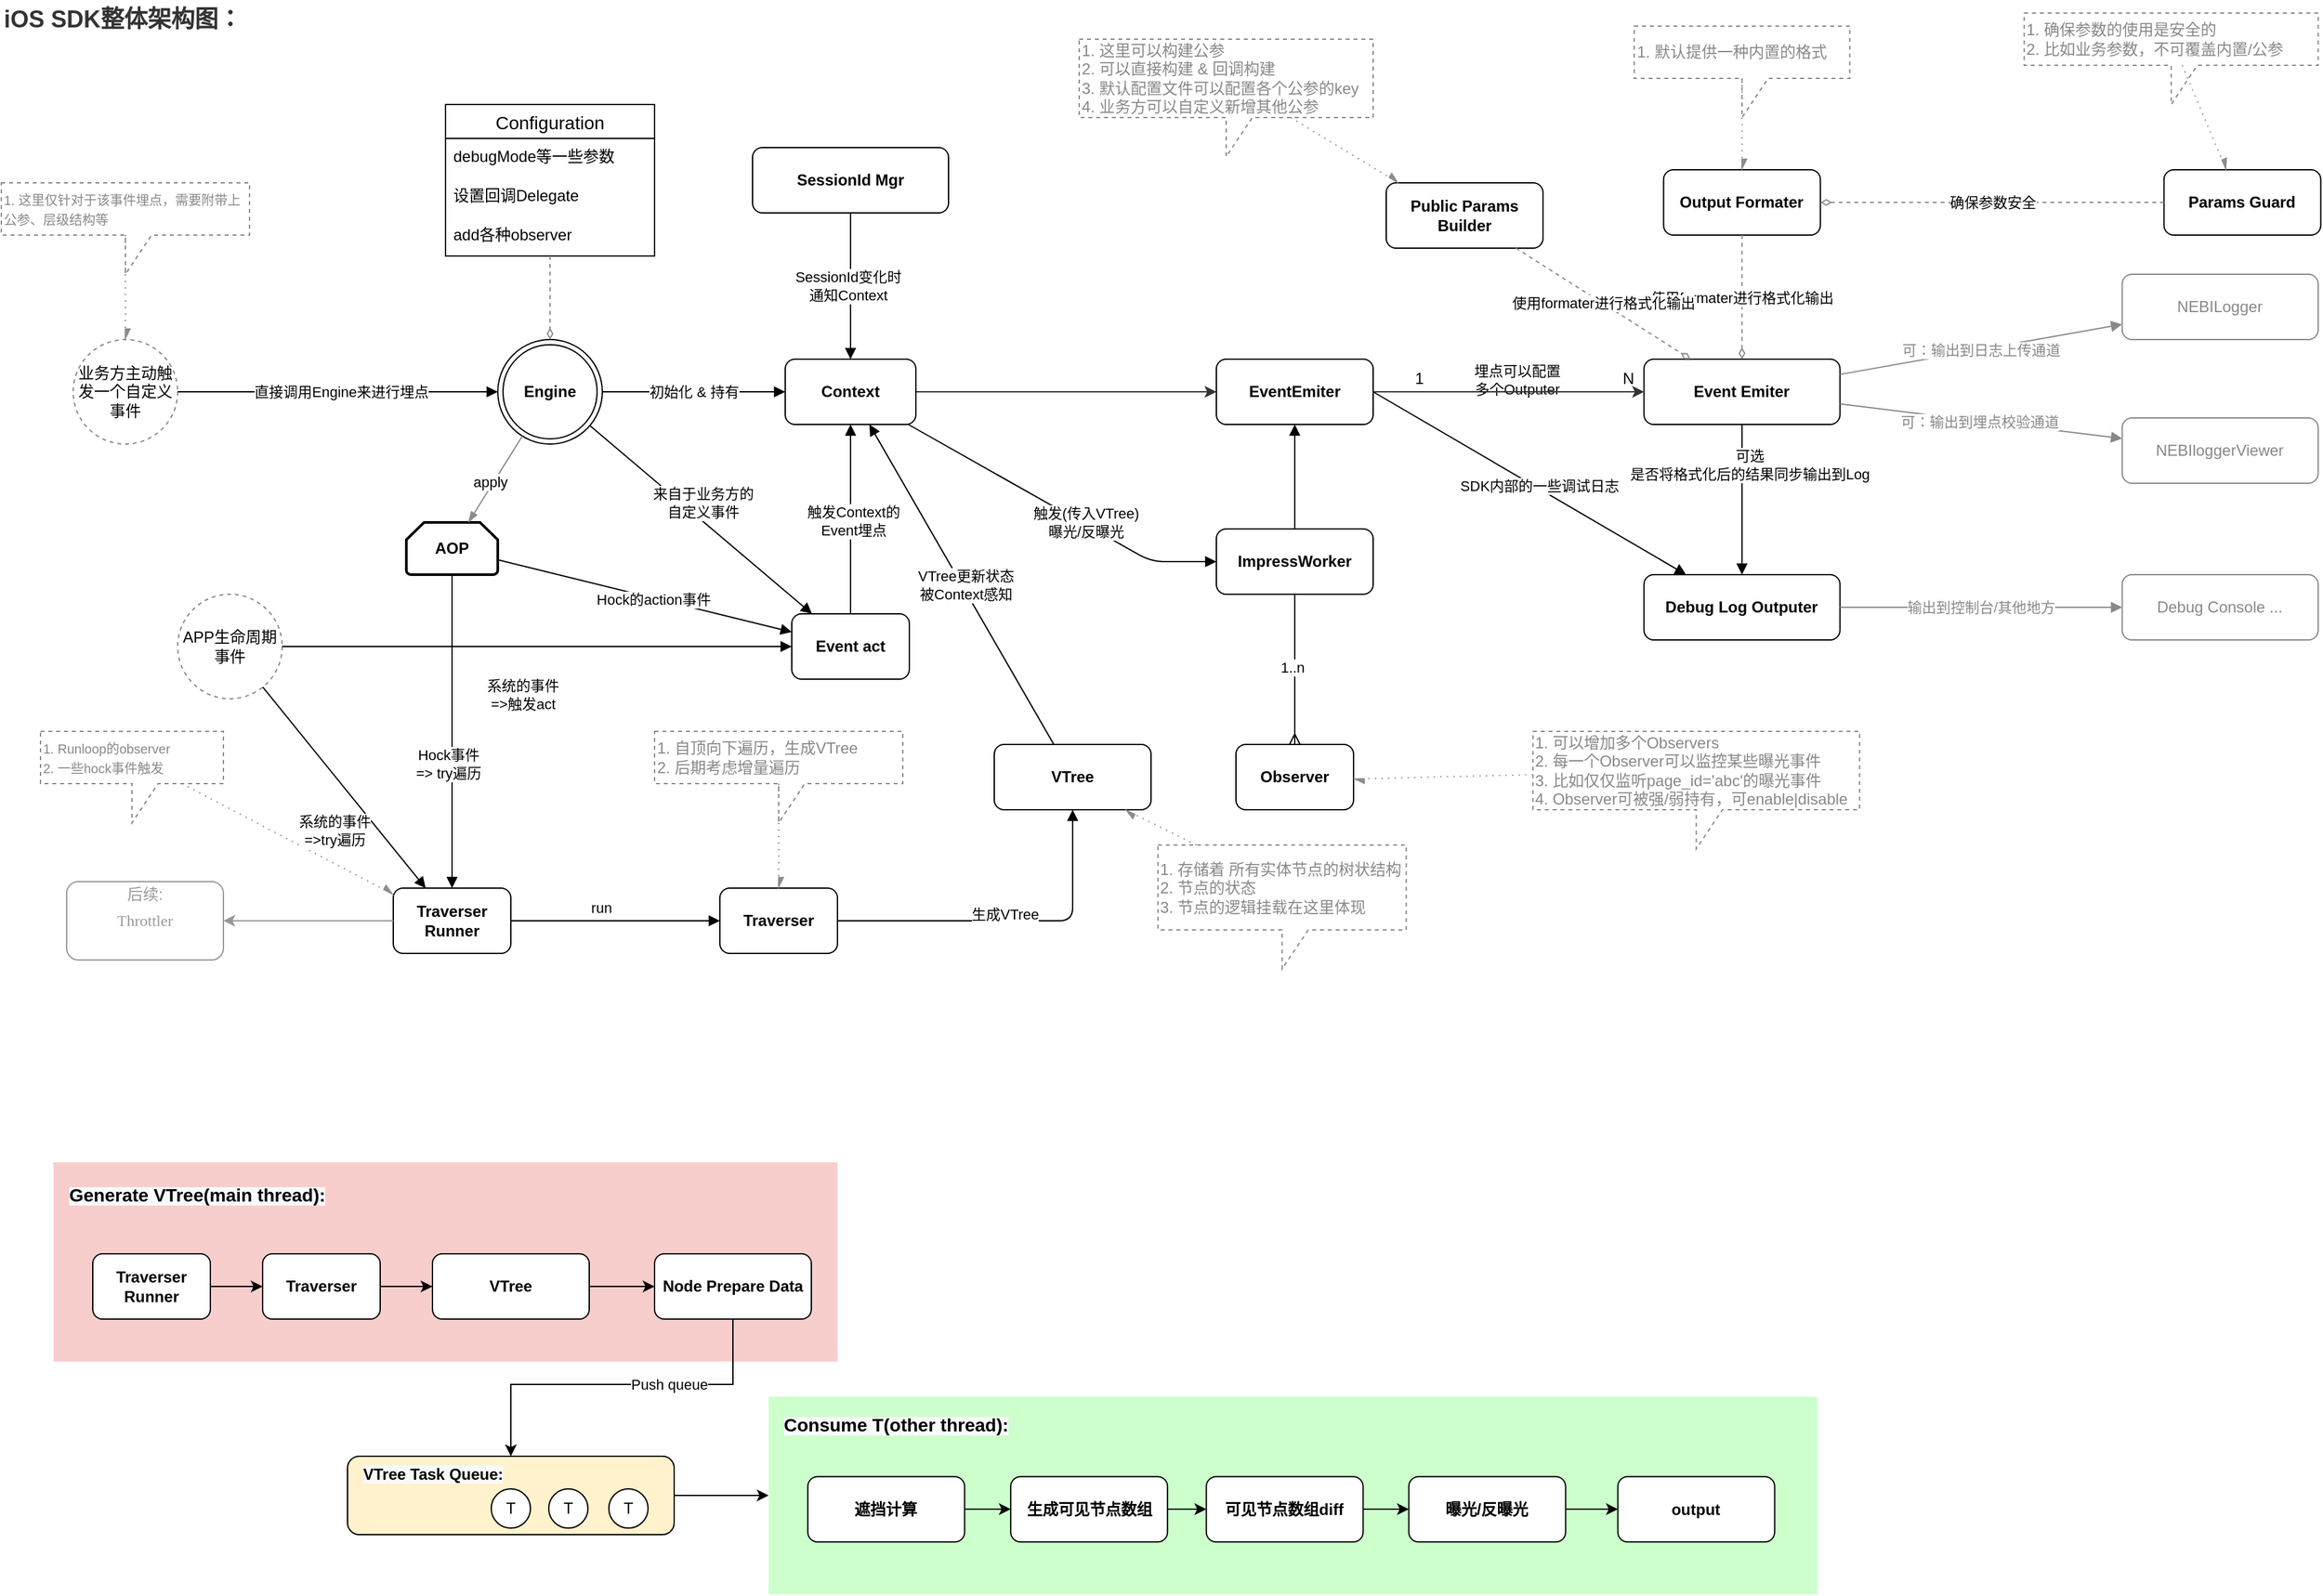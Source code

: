 <mxfile version="14.4.6" type="github">
  <diagram id="Fw7ZkmO-Fz_IXCNn4WgB" name="Page-1">
    <mxGraphModel dx="2858" dy="2300" grid="1" gridSize="10" guides="1" tooltips="1" connect="1" arrows="1" fold="1" page="1" pageScale="1" pageWidth="827" pageHeight="1169" math="0" shadow="0">
      <root>
        <mxCell id="0" />
        <mxCell id="1" parent="0" />
        <mxCell id="tUdVWyh1depMTYAJVUoq-23" value="" style="rounded=0;whiteSpace=wrap;html=1;dashed=1;fillColor=#F8CECC;strokeColor=none;" vertex="1" parent="1">
          <mxGeometry x="-160" y="780" width="600" height="152.5" as="geometry" />
        </mxCell>
        <mxCell id="-9IPMKyI9ktzAvCkotJi-9" value="&lt;b&gt;Engine&lt;/b&gt;" style="ellipse;shape=doubleEllipse;whiteSpace=wrap;html=1;aspect=fixed;" parent="1" vertex="1">
          <mxGeometry x="180" y="150" width="80" height="80" as="geometry" />
        </mxCell>
        <mxCell id="-9IPMKyI9ktzAvCkotJi-31" value="Configuration" style="swimlane;fontStyle=0;childLayout=stackLayout;horizontal=1;startSize=26;horizontalStack=0;resizeParent=1;resizeParentMax=0;resizeLast=0;collapsible=1;marginBottom=0;align=center;fontSize=14;" parent="1" vertex="1">
          <mxGeometry x="140" y="-30" width="160" height="116" as="geometry">
            <mxRectangle x="130" y="-30" width="120" height="26" as="alternateBounds" />
          </mxGeometry>
        </mxCell>
        <mxCell id="-9IPMKyI9ktzAvCkotJi-32" value="debugMode等一些参数" style="text;strokeColor=none;fillColor=none;spacingLeft=4;spacingRight=4;overflow=hidden;rotatable=0;points=[[0,0.5],[1,0.5]];portConstraint=eastwest;fontSize=12;" parent="-9IPMKyI9ktzAvCkotJi-31" vertex="1">
          <mxGeometry y="26" width="160" height="30" as="geometry" />
        </mxCell>
        <mxCell id="-9IPMKyI9ktzAvCkotJi-33" value="设置回调Delegate" style="text;strokeColor=none;fillColor=none;spacingLeft=4;spacingRight=4;overflow=hidden;rotatable=0;points=[[0,0.5],[1,0.5]];portConstraint=eastwest;fontSize=12;" parent="-9IPMKyI9ktzAvCkotJi-31" vertex="1">
          <mxGeometry y="56" width="160" height="30" as="geometry" />
        </mxCell>
        <mxCell id="-9IPMKyI9ktzAvCkotJi-34" value="add各种observer" style="text;strokeColor=none;fillColor=none;spacingLeft=4;spacingRight=4;overflow=hidden;rotatable=0;points=[[0,0.5],[1,0.5]];portConstraint=eastwest;fontSize=12;" parent="-9IPMKyI9ktzAvCkotJi-31" vertex="1">
          <mxGeometry y="86" width="160" height="30" as="geometry" />
        </mxCell>
        <mxCell id="-9IPMKyI9ktzAvCkotJi-35" value="" style="endArrow=diamondThin;html=1;dashed=1;endFill=0;strokeColor=#8C8C8C;" parent="1" source="-9IPMKyI9ktzAvCkotJi-31" target="-9IPMKyI9ktzAvCkotJi-9" edge="1">
          <mxGeometry width="50" height="50" relative="1" as="geometry">
            <mxPoint x="300" y="320" as="sourcePoint" />
            <mxPoint x="350" y="270" as="targetPoint" />
          </mxGeometry>
        </mxCell>
        <mxCell id="-9IPMKyI9ktzAvCkotJi-37" value="&lt;b&gt;Observer&lt;/b&gt;" style="rounded=1;whiteSpace=wrap;html=1;" parent="1" vertex="1">
          <mxGeometry x="745" y="460" width="90" height="50" as="geometry" />
        </mxCell>
        <mxCell id="-9IPMKyI9ktzAvCkotJi-39" value="&lt;b&gt;AOP&lt;/b&gt;" style="strokeWidth=2;html=1;shape=mxgraph.flowchart.loop_limit;whiteSpace=wrap;" parent="1" vertex="1">
          <mxGeometry x="110" y="290" width="70" height="40" as="geometry" />
        </mxCell>
        <mxCell id="-9IPMKyI9ktzAvCkotJi-40" value="" style="endArrow=blockThin;html=1;endFill=1;strokeColor=#8C8C8C;" parent="1" source="-9IPMKyI9ktzAvCkotJi-9" target="-9IPMKyI9ktzAvCkotJi-39" edge="1">
          <mxGeometry width="50" height="50" relative="1" as="geometry">
            <mxPoint x="310" y="276" as="sourcePoint" />
            <mxPoint x="310" y="380" as="targetPoint" />
          </mxGeometry>
        </mxCell>
        <mxCell id="-9IPMKyI9ktzAvCkotJi-41" value="apply" style="edgeLabel;html=1;align=center;verticalAlign=middle;resizable=0;points=[];" parent="-9IPMKyI9ktzAvCkotJi-40" vertex="1" connectable="0">
          <mxGeometry x="0.199" y="2" relative="1" as="geometry">
            <mxPoint x="-2" y="-5.83" as="offset" />
          </mxGeometry>
        </mxCell>
        <mxCell id="-9IPMKyI9ktzAvCkotJi-42" value="&lt;b&gt;Traverser&lt;/b&gt;" style="rounded=1;whiteSpace=wrap;html=1;" parent="1" vertex="1">
          <mxGeometry x="350" y="570" width="90" height="50" as="geometry" />
        </mxCell>
        <mxCell id="-9IPMKyI9ktzAvCkotJi-45" value="&lt;b&gt;Traverser&lt;br&gt;Runner&lt;/b&gt;" style="rounded=1;whiteSpace=wrap;html=1;" parent="1" vertex="1">
          <mxGeometry x="100" y="570" width="90" height="50" as="geometry" />
        </mxCell>
        <mxCell id="-9IPMKyI9ktzAvCkotJi-46" value="&lt;font color=&quot;#888888&quot; style=&quot;font-size: 10px&quot;&gt;1. Runloop的observer&lt;br style=&quot;font-size: 10px&quot;&gt;2. 一些hock事件触发&lt;/font&gt;" style="shape=callout;whiteSpace=wrap;html=1;perimeter=calloutPerimeter;align=left;dashed=1;strokeColor=#888888;" parent="1" vertex="1">
          <mxGeometry x="-170" y="450" width="140" height="70" as="geometry" />
        </mxCell>
        <mxCell id="-9IPMKyI9ktzAvCkotJi-47" value="" style="endArrow=async;html=1;dashed=1;endFill=1;strokeColor=#8C8C8C;dashPattern=1 4;" parent="1" source="-9IPMKyI9ktzAvCkotJi-46" target="-9IPMKyI9ktzAvCkotJi-45" edge="1">
          <mxGeometry width="50" height="50" relative="1" as="geometry">
            <mxPoint x="-200" y="450" as="sourcePoint" />
            <mxPoint x="-200" y="544" as="targetPoint" />
          </mxGeometry>
        </mxCell>
        <mxCell id="-9IPMKyI9ktzAvCkotJi-48" value="" style="endArrow=block;html=1;endFill=1;" parent="1" source="-9IPMKyI9ktzAvCkotJi-39" target="-9IPMKyI9ktzAvCkotJi-45" edge="1">
          <mxGeometry width="50" height="50" relative="1" as="geometry">
            <mxPoint x="430" y="390" as="sourcePoint" />
            <mxPoint x="480" y="340" as="targetPoint" />
          </mxGeometry>
        </mxCell>
        <mxCell id="-9IPMKyI9ktzAvCkotJi-62" value="Hock事件&lt;br&gt;=&amp;gt; try遍历" style="edgeLabel;html=1;align=center;verticalAlign=middle;resizable=0;points=[];" parent="-9IPMKyI9ktzAvCkotJi-48" vertex="1" connectable="0">
          <mxGeometry x="0.059" y="-1" relative="1" as="geometry">
            <mxPoint x="-2.31" y="17.33" as="offset" />
          </mxGeometry>
        </mxCell>
        <mxCell id="-9IPMKyI9ktzAvCkotJi-50" value="APP生命周期事件" style="ellipse;whiteSpace=wrap;html=1;aspect=fixed;dashed=1;strokeColor=#888888;" parent="1" vertex="1">
          <mxGeometry x="-65" y="345" width="80" height="80" as="geometry" />
        </mxCell>
        <mxCell id="-9IPMKyI9ktzAvCkotJi-51" value="" style="endArrow=block;html=1;endFill=1;" parent="1" source="-9IPMKyI9ktzAvCkotJi-50" target="-9IPMKyI9ktzAvCkotJi-45" edge="1">
          <mxGeometry width="50" height="50" relative="1" as="geometry">
            <mxPoint x="365" y="260" as="sourcePoint" />
            <mxPoint x="365" y="430" as="targetPoint" />
          </mxGeometry>
        </mxCell>
        <mxCell id="-9IPMKyI9ktzAvCkotJi-63" value="系统的事件&lt;br&gt;=&amp;gt;try遍历" style="edgeLabel;html=1;align=center;verticalAlign=middle;resizable=0;points=[];" parent="-9IPMKyI9ktzAvCkotJi-51" vertex="1" connectable="0">
          <mxGeometry x="-0.457" y="2" relative="1" as="geometry">
            <mxPoint x="19.08" y="69" as="offset" />
          </mxGeometry>
        </mxCell>
        <mxCell id="-9IPMKyI9ktzAvCkotJi-52" value="" style="endArrow=block;html=1;endFill=1;" parent="1" source="-9IPMKyI9ktzAvCkotJi-45" target="-9IPMKyI9ktzAvCkotJi-42" edge="1">
          <mxGeometry width="50" height="50" relative="1" as="geometry">
            <mxPoint x="540" y="490" as="sourcePoint" />
            <mxPoint x="540" y="660" as="targetPoint" />
          </mxGeometry>
        </mxCell>
        <mxCell id="-9IPMKyI9ktzAvCkotJi-61" value="run" style="edgeLabel;html=1;align=center;verticalAlign=middle;resizable=0;points=[];" parent="-9IPMKyI9ktzAvCkotJi-52" vertex="1" connectable="0">
          <mxGeometry x="-0.139" y="-1" relative="1" as="geometry">
            <mxPoint y="-11" as="offset" />
          </mxGeometry>
        </mxCell>
        <mxCell id="-9IPMKyI9ktzAvCkotJi-53" value="&lt;font color=&quot;#888888&quot;&gt;1. 自顶向下遍历，生成VTree&lt;br&gt;2. 后期考虑增量遍历&lt;br&gt;&lt;/font&gt;" style="shape=callout;whiteSpace=wrap;html=1;perimeter=calloutPerimeter;align=left;dashed=1;strokeColor=#888888;" parent="1" vertex="1">
          <mxGeometry x="300" y="450" width="190" height="70" as="geometry" />
        </mxCell>
        <mxCell id="-9IPMKyI9ktzAvCkotJi-54" value="" style="endArrow=async;html=1;dashed=1;endFill=1;strokeColor=#8C8C8C;dashPattern=1 4;" parent="1" source="-9IPMKyI9ktzAvCkotJi-53" target="-9IPMKyI9ktzAvCkotJi-42" edge="1">
          <mxGeometry width="50" height="50" relative="1" as="geometry">
            <mxPoint x="69.998" y="530" as="sourcePoint" />
            <mxPoint x="303.18" y="620" as="targetPoint" />
          </mxGeometry>
        </mxCell>
        <mxCell id="-9IPMKyI9ktzAvCkotJi-91" value="" style="rounded=0;orthogonalLoop=1;jettySize=auto;html=1;endArrow=ERmany;endFill=0;strokeColor=#000000;" parent="1" source="ZJUZ4eZtSbDHKU7JVQRD-1" target="-9IPMKyI9ktzAvCkotJi-37" edge="1">
          <mxGeometry relative="1" as="geometry" />
        </mxCell>
        <mxCell id="-9IPMKyI9ktzAvCkotJi-95" value="1..n" style="edgeLabel;html=1;align=center;verticalAlign=middle;resizable=0;points=[];" parent="-9IPMKyI9ktzAvCkotJi-91" vertex="1" connectable="0">
          <mxGeometry x="-0.027" y="-2" relative="1" as="geometry">
            <mxPoint as="offset" />
          </mxGeometry>
        </mxCell>
        <mxCell id="-9IPMKyI9ktzAvCkotJi-55" value="&lt;b&gt;VTree&lt;/b&gt;" style="rounded=1;whiteSpace=wrap;html=1;" parent="1" vertex="1">
          <mxGeometry x="560" y="460" width="120" height="50" as="geometry" />
        </mxCell>
        <mxCell id="-9IPMKyI9ktzAvCkotJi-56" value="" style="endArrow=block;html=1;endFill=1;" parent="1" source="-9IPMKyI9ktzAvCkotJi-42" target="-9IPMKyI9ktzAvCkotJi-55" edge="1">
          <mxGeometry width="50" height="50" relative="1" as="geometry">
            <mxPoint x="530" y="510" as="sourcePoint" />
            <mxPoint x="530" y="640" as="targetPoint" />
            <Array as="points">
              <mxPoint x="620" y="595" />
            </Array>
          </mxGeometry>
        </mxCell>
        <mxCell id="-9IPMKyI9ktzAvCkotJi-60" value="生成VTree" style="edgeLabel;html=1;align=center;verticalAlign=middle;resizable=0;points=[];" parent="-9IPMKyI9ktzAvCkotJi-56" vertex="1" connectable="0">
          <mxGeometry x="-0.011" y="-2" relative="1" as="geometry">
            <mxPoint x="-3" y="-7" as="offset" />
          </mxGeometry>
        </mxCell>
        <mxCell id="ZJUZ4eZtSbDHKU7JVQRD-18" style="edgeStyle=none;rounded=0;orthogonalLoop=1;jettySize=auto;html=1;fontSize=18;fontColor=#999999;strokeColor=#333333;" parent="1" source="-9IPMKyI9ktzAvCkotJi-57" target="ZJUZ4eZtSbDHKU7JVQRD-17" edge="1">
          <mxGeometry relative="1" as="geometry">
            <Array as="points" />
          </mxGeometry>
        </mxCell>
        <mxCell id="-9IPMKyI9ktzAvCkotJi-57" value="&lt;b&gt;Context&lt;/b&gt;" style="rounded=1;whiteSpace=wrap;html=1;" parent="1" vertex="1">
          <mxGeometry x="400" y="165" width="100" height="50" as="geometry" />
        </mxCell>
        <mxCell id="-9IPMKyI9ktzAvCkotJi-58" value="" style="endArrow=block;html=1;endFill=1;entryX=0;entryY=0.5;entryDx=0;entryDy=0;" parent="1" source="-9IPMKyI9ktzAvCkotJi-9" target="-9IPMKyI9ktzAvCkotJi-57" edge="1">
          <mxGeometry width="50" height="50" relative="1" as="geometry">
            <mxPoint x="290" y="300" as="sourcePoint" />
            <mxPoint x="290" y="430" as="targetPoint" />
          </mxGeometry>
        </mxCell>
        <mxCell id="-9IPMKyI9ktzAvCkotJi-59" value="初始化 &amp;amp; 持有" style="edgeLabel;html=1;align=center;verticalAlign=middle;resizable=0;points=[];" parent="-9IPMKyI9ktzAvCkotJi-58" vertex="1" connectable="0">
          <mxGeometry x="0.1" y="1" relative="1" as="geometry">
            <mxPoint x="-7" y="1" as="offset" />
          </mxGeometry>
        </mxCell>
        <mxCell id="-9IPMKyI9ktzAvCkotJi-67" value="" style="endArrow=block;html=1;endFill=1;" parent="1" source="-9IPMKyI9ktzAvCkotJi-55" target="-9IPMKyI9ktzAvCkotJi-57" edge="1">
          <mxGeometry width="50" height="50" relative="1" as="geometry">
            <mxPoint x="600.003" y="620" as="sourcePoint" />
            <mxPoint x="510" y="480" as="targetPoint" />
            <Array as="points" />
          </mxGeometry>
        </mxCell>
        <mxCell id="-9IPMKyI9ktzAvCkotJi-68" value="VTree更新状态&lt;br&gt;被Context感知" style="edgeLabel;html=1;align=center;verticalAlign=middle;resizable=0;points=[];" parent="-9IPMKyI9ktzAvCkotJi-67" vertex="1" connectable="0">
          <mxGeometry x="-0.011" y="-2" relative="1" as="geometry">
            <mxPoint as="offset" />
          </mxGeometry>
        </mxCell>
        <mxCell id="-9IPMKyI9ktzAvCkotJi-69" value="&lt;font color=&quot;#888888&quot;&gt;1. 存储着 所有实体节点的树状结构2. 节点的状态&lt;br&gt;3. 节点的逻辑挂载在这里体现&lt;br&gt;&lt;/font&gt;" style="shape=callout;whiteSpace=wrap;html=1;perimeter=calloutPerimeter;align=left;dashed=1;strokeColor=#888888;" parent="1" vertex="1">
          <mxGeometry x="685.3" y="537" width="190" height="95" as="geometry" />
        </mxCell>
        <mxCell id="-9IPMKyI9ktzAvCkotJi-70" value="" style="endArrow=async;html=1;dashed=1;endFill=1;strokeColor=#8C8C8C;dashPattern=1 4;" parent="1" source="-9IPMKyI9ktzAvCkotJi-69" target="-9IPMKyI9ktzAvCkotJi-55" edge="1">
          <mxGeometry width="50" height="50" relative="1" as="geometry">
            <mxPoint x="689" y="440" as="sourcePoint" />
            <mxPoint x="785" y="600" as="targetPoint" />
          </mxGeometry>
        </mxCell>
        <mxCell id="-9IPMKyI9ktzAvCkotJi-72" value="&lt;b&gt;Event Emiter&lt;/b&gt;" style="rounded=1;whiteSpace=wrap;html=1;" parent="1" vertex="1">
          <mxGeometry x="1057.3" y="165" width="150" height="50" as="geometry" />
        </mxCell>
        <mxCell id="-9IPMKyI9ktzAvCkotJi-73" value="" style="endArrow=block;html=1;endFill=1;" parent="1" source="ZJUZ4eZtSbDHKU7JVQRD-1" target="ZJUZ4eZtSbDHKU7JVQRD-17" edge="1">
          <mxGeometry width="50" height="50" relative="1" as="geometry">
            <mxPoint x="715.3" y="230" as="sourcePoint" />
            <mxPoint x="715.3" y="435" as="targetPoint" />
          </mxGeometry>
        </mxCell>
        <mxCell id="-9IPMKyI9ktzAvCkotJi-74" value="埋点可以配置&lt;br&gt;多个Outputer" style="edgeLabel;html=1;align=center;verticalAlign=middle;resizable=0;points=[];" parent="-9IPMKyI9ktzAvCkotJi-73" vertex="1" connectable="0">
          <mxGeometry x="-0.011" y="-2" relative="1" as="geometry">
            <mxPoint x="168" y="-75" as="offset" />
          </mxGeometry>
        </mxCell>
        <mxCell id="-9IPMKyI9ktzAvCkotJi-76" value="&lt;b&gt;Output Formater&lt;/b&gt;" style="rounded=1;whiteSpace=wrap;html=1;" parent="1" vertex="1">
          <mxGeometry x="1072.3" y="20" width="120" height="50" as="geometry" />
        </mxCell>
        <mxCell id="-9IPMKyI9ktzAvCkotJi-79" value="使用formater进行格式化输出" style="endArrow=diamondThin;html=1;dashed=1;endFill=0;strokeColor=#8C8C8C;" parent="1" source="-9IPMKyI9ktzAvCkotJi-76" target="-9IPMKyI9ktzAvCkotJi-72" edge="1">
          <mxGeometry width="50" height="50" relative="1" as="geometry">
            <mxPoint x="987.3" y="50" as="sourcePoint" />
            <mxPoint x="987.3" y="114" as="targetPoint" />
          </mxGeometry>
        </mxCell>
        <mxCell id="-9IPMKyI9ktzAvCkotJi-82" value="&lt;b&gt;Event act&lt;/b&gt;" style="rounded=1;whiteSpace=wrap;html=1;" parent="1" vertex="1">
          <mxGeometry x="405" y="360" width="90" height="50" as="geometry" />
        </mxCell>
        <mxCell id="-9IPMKyI9ktzAvCkotJi-83" value="" style="endArrow=block;html=1;endFill=1;" parent="1" source="-9IPMKyI9ktzAvCkotJi-39" target="-9IPMKyI9ktzAvCkotJi-82" edge="1">
          <mxGeometry width="50" height="50" relative="1" as="geometry">
            <mxPoint x="215" y="340" as="sourcePoint" />
            <mxPoint x="215" y="430" as="targetPoint" />
          </mxGeometry>
        </mxCell>
        <mxCell id="-9IPMKyI9ktzAvCkotJi-84" value="Hock的action事件" style="edgeLabel;html=1;align=center;verticalAlign=middle;resizable=0;points=[];" parent="-9IPMKyI9ktzAvCkotJi-83" vertex="1" connectable="0">
          <mxGeometry x="0.059" y="-1" relative="1" as="geometry">
            <mxPoint as="offset" />
          </mxGeometry>
        </mxCell>
        <mxCell id="-9IPMKyI9ktzAvCkotJi-86" value="" style="endArrow=block;html=1;endFill=1;" parent="1" source="-9IPMKyI9ktzAvCkotJi-50" target="-9IPMKyI9ktzAvCkotJi-82" edge="1">
          <mxGeometry width="50" height="50" relative="1" as="geometry">
            <mxPoint x="10.001" y="230.003" as="sourcePoint" />
            <mxPoint x="132.255" y="316.77" as="targetPoint" />
            <Array as="points" />
          </mxGeometry>
        </mxCell>
        <mxCell id="-9IPMKyI9ktzAvCkotJi-87" value="系统的事件&lt;br&gt;=&amp;gt;触发act" style="edgeLabel;html=1;align=center;verticalAlign=middle;resizable=0;points=[];" parent="-9IPMKyI9ktzAvCkotJi-86" vertex="1" connectable="0">
          <mxGeometry x="-0.457" y="2" relative="1" as="geometry">
            <mxPoint x="77.89" y="39.23" as="offset" />
          </mxGeometry>
        </mxCell>
        <mxCell id="-9IPMKyI9ktzAvCkotJi-88" value="" style="endArrow=block;html=1;endFill=1;" parent="1" source="-9IPMKyI9ktzAvCkotJi-82" target="-9IPMKyI9ktzAvCkotJi-57" edge="1">
          <mxGeometry width="50" height="50" relative="1" as="geometry">
            <mxPoint x="460" y="610" as="sourcePoint" />
            <mxPoint x="460" y="225" as="targetPoint" />
          </mxGeometry>
        </mxCell>
        <mxCell id="-9IPMKyI9ktzAvCkotJi-89" value="触发Context的&lt;br&gt;Event埋点" style="edgeLabel;html=1;align=center;verticalAlign=middle;resizable=0;points=[];" parent="-9IPMKyI9ktzAvCkotJi-88" vertex="1" connectable="0">
          <mxGeometry x="-0.011" y="-2" relative="1" as="geometry">
            <mxPoint as="offset" />
          </mxGeometry>
        </mxCell>
        <mxCell id="-9IPMKyI9ktzAvCkotJi-96" value="&lt;font color=&quot;#888888&quot;&gt;1. 可以增加多个Observers&lt;br&gt;2. 每一个Observer可以监控某些曝光事件&lt;br&gt;3. 比如仅仅监听page_id=&#39;abc&#39;的曝光事件&lt;br&gt;4. Observer可被强/弱持有，可enable|disable&lt;br&gt;&lt;/font&gt;" style="shape=callout;whiteSpace=wrap;html=1;perimeter=calloutPerimeter;align=left;dashed=1;strokeColor=#888888;" parent="1" vertex="1">
          <mxGeometry x="972.3" y="450" width="250" height="90" as="geometry" />
        </mxCell>
        <mxCell id="-9IPMKyI9ktzAvCkotJi-97" value="" style="endArrow=async;html=1;dashed=1;endFill=1;strokeColor=#8C8C8C;dashPattern=1 4;" parent="1" source="-9IPMKyI9ktzAvCkotJi-96" target="-9IPMKyI9ktzAvCkotJi-37" edge="1">
          <mxGeometry width="50" height="50" relative="1" as="geometry">
            <mxPoint x="750.005" y="-70" as="sourcePoint" />
            <mxPoint x="250.3" y="639.186" as="targetPoint" />
          </mxGeometry>
        </mxCell>
        <mxCell id="-9IPMKyI9ktzAvCkotJi-98" value="&lt;b&gt;Public Params &lt;br&gt;Builder&lt;/b&gt;" style="rounded=1;whiteSpace=wrap;html=1;" parent="1" vertex="1">
          <mxGeometry x="860" y="30" width="120" height="50" as="geometry" />
        </mxCell>
        <mxCell id="-9IPMKyI9ktzAvCkotJi-99" value="&lt;font color=&quot;#888888&quot;&gt;1. 这里可以构建公参&lt;br&gt;2. 可以直接构建 &amp;amp; 回调构建&lt;br&gt;3. 默认配置文件可以配置各个公参的key&lt;br&gt;4. 业务方可以自定义新增其他公参&lt;br&gt;&lt;/font&gt;" style="shape=callout;whiteSpace=wrap;html=1;perimeter=calloutPerimeter;align=left;dashed=1;strokeColor=#888888;" parent="1" vertex="1">
          <mxGeometry x="625" y="-80" width="225" height="90" as="geometry" />
        </mxCell>
        <mxCell id="-9IPMKyI9ktzAvCkotJi-100" value="" style="endArrow=async;html=1;dashed=1;endFill=1;strokeColor=#8C8C8C;dashPattern=1 4;" parent="1" source="-9IPMKyI9ktzAvCkotJi-99" target="-9IPMKyI9ktzAvCkotJi-98" edge="1">
          <mxGeometry width="50" height="50" relative="1" as="geometry">
            <mxPoint x="1586.963" y="150" as="sourcePoint" />
            <mxPoint x="1527.297" y="195" as="targetPoint" />
          </mxGeometry>
        </mxCell>
        <mxCell id="-9IPMKyI9ktzAvCkotJi-101" value="使用formater进行格式化输出" style="endArrow=diamondThin;html=1;dashed=1;endFill=0;strokeColor=#8C8C8C;" parent="1" source="-9IPMKyI9ktzAvCkotJi-98" target="-9IPMKyI9ktzAvCkotJi-72" edge="1">
          <mxGeometry width="50" height="50" relative="1" as="geometry">
            <mxPoint x="1152.3" y="80" as="sourcePoint" />
            <mxPoint x="1152.3" y="175" as="targetPoint" />
          </mxGeometry>
        </mxCell>
        <mxCell id="-9IPMKyI9ktzAvCkotJi-102" value="&lt;b&gt;Debug Log Outputer&lt;/b&gt;" style="rounded=1;whiteSpace=wrap;html=1;" parent="1" vertex="1">
          <mxGeometry x="1057.3" y="330" width="150" height="50" as="geometry" />
        </mxCell>
        <mxCell id="-9IPMKyI9ktzAvCkotJi-103" value="" style="endArrow=block;html=1;endFill=1;exitX=1;exitY=0.5;exitDx=0;exitDy=0;" parent="1" source="ZJUZ4eZtSbDHKU7JVQRD-17" target="-9IPMKyI9ktzAvCkotJi-102" edge="1">
          <mxGeometry width="50" height="50" relative="1" as="geometry">
            <mxPoint x="605.3" y="269.58" as="sourcePoint" />
            <mxPoint x="765.3" y="269.58" as="targetPoint" />
          </mxGeometry>
        </mxCell>
        <mxCell id="-9IPMKyI9ktzAvCkotJi-104" value="SDK内部的一些调试日志" style="edgeLabel;html=1;align=center;verticalAlign=middle;resizable=0;points=[];" parent="-9IPMKyI9ktzAvCkotJi-103" vertex="1" connectable="0">
          <mxGeometry x="-0.011" y="-2" relative="1" as="geometry">
            <mxPoint x="9.52" y="1.33" as="offset" />
          </mxGeometry>
        </mxCell>
        <mxCell id="-9IPMKyI9ktzAvCkotJi-106" value="&lt;font color=&quot;#888888&quot;&gt;1. 默认提供一种内置的格式&lt;br&gt;&lt;/font&gt;" style="shape=callout;whiteSpace=wrap;html=1;perimeter=calloutPerimeter;align=left;dashed=1;strokeColor=#888888;" parent="1" vertex="1">
          <mxGeometry x="1049.8" y="-90" width="165" height="70" as="geometry" />
        </mxCell>
        <mxCell id="-9IPMKyI9ktzAvCkotJi-107" value="" style="endArrow=async;html=1;dashed=1;endFill=1;strokeColor=#8C8C8C;dashPattern=1 4;" parent="1" source="-9IPMKyI9ktzAvCkotJi-106" target="-9IPMKyI9ktzAvCkotJi-76" edge="1">
          <mxGeometry width="50" height="50" relative="1" as="geometry">
            <mxPoint x="1377.3" y="-40.0" as="sourcePoint" />
            <mxPoint x="1377.3" y="30" as="targetPoint" />
          </mxGeometry>
        </mxCell>
        <mxCell id="-9IPMKyI9ktzAvCkotJi-108" value="N" style="text;html=1;align=center;verticalAlign=middle;resizable=0;points=[];autosize=1;" parent="1" vertex="1">
          <mxGeometry x="1035.3" y="170" width="20" height="20" as="geometry" />
        </mxCell>
        <mxCell id="-9IPMKyI9ktzAvCkotJi-110" value="1" style="text;html=1;align=center;verticalAlign=middle;resizable=0;points=[];autosize=1;" parent="1" vertex="1">
          <mxGeometry x="875.3" y="170" width="20" height="20" as="geometry" />
        </mxCell>
        <mxCell id="-9IPMKyI9ktzAvCkotJi-111" value="&lt;b&gt;SessionId Mgr&lt;/b&gt;" style="rounded=1;whiteSpace=wrap;html=1;" parent="1" vertex="1">
          <mxGeometry x="375" y="3" width="150" height="50" as="geometry" />
        </mxCell>
        <mxCell id="-9IPMKyI9ktzAvCkotJi-112" value="" style="endArrow=block;html=1;endFill=1;" parent="1" source="-9IPMKyI9ktzAvCkotJi-111" target="-9IPMKyI9ktzAvCkotJi-57" edge="1">
          <mxGeometry width="50" height="50" relative="1" as="geometry">
            <mxPoint x="550" y="495" as="sourcePoint" />
            <mxPoint x="550" y="110" as="targetPoint" />
          </mxGeometry>
        </mxCell>
        <mxCell id="-9IPMKyI9ktzAvCkotJi-113" value="SessionId变化时&lt;br&gt;通知Context" style="edgeLabel;html=1;align=center;verticalAlign=middle;resizable=0;points=[];" parent="-9IPMKyI9ktzAvCkotJi-112" vertex="1" connectable="0">
          <mxGeometry x="-0.011" y="-2" relative="1" as="geometry">
            <mxPoint as="offset" />
          </mxGeometry>
        </mxCell>
        <mxCell id="-9IPMKyI9ktzAvCkotJi-114" value="&lt;b&gt;Params Guard&lt;br&gt;&lt;/b&gt;" style="rounded=1;whiteSpace=wrap;html=1;" parent="1" vertex="1">
          <mxGeometry x="1455.3" y="20" width="120" height="50" as="geometry" />
        </mxCell>
        <mxCell id="-9IPMKyI9ktzAvCkotJi-115" value="&lt;font color=&quot;#888888&quot;&gt;1. 确保参数的使用是安全的&lt;br&gt;2. 比如业务参数，不可覆盖内置/公参&lt;br&gt;&lt;/font&gt;" style="shape=callout;whiteSpace=wrap;html=1;perimeter=calloutPerimeter;align=left;dashed=1;strokeColor=#888888;" parent="1" vertex="1">
          <mxGeometry x="1348.3" y="-100" width="225" height="70" as="geometry" />
        </mxCell>
        <mxCell id="-9IPMKyI9ktzAvCkotJi-116" value="确保参数安全" style="endArrow=diamondThin;html=1;dashed=1;endFill=0;strokeColor=#8C8C8C;" parent="1" source="-9IPMKyI9ktzAvCkotJi-114" target="-9IPMKyI9ktzAvCkotJi-76" edge="1">
          <mxGeometry width="50" height="50" relative="1" as="geometry">
            <mxPoint x="1343.679" y="80" as="sourcePoint" />
            <mxPoint x="1215.921" y="175" as="targetPoint" />
          </mxGeometry>
        </mxCell>
        <mxCell id="-9IPMKyI9ktzAvCkotJi-117" value="" style="endArrow=async;html=1;dashed=1;endFill=1;strokeColor=#8C8C8C;dashPattern=1 4;" parent="1" source="-9IPMKyI9ktzAvCkotJi-115" target="-9IPMKyI9ktzAvCkotJi-114" edge="1">
          <mxGeometry width="50" height="50" relative="1" as="geometry">
            <mxPoint x="1515.3" y="-60" as="sourcePoint" />
            <mxPoint x="1367.3" y="20" as="targetPoint" />
          </mxGeometry>
        </mxCell>
        <mxCell id="-9IPMKyI9ktzAvCkotJi-118" value="&lt;font color=&quot;#888888&quot;&gt;NEBILogger&lt;/font&gt;" style="rounded=1;whiteSpace=wrap;html=1;strokeColor=#888888;" parent="1" vertex="1">
          <mxGeometry x="1423.3" y="100" width="150" height="50" as="geometry" />
        </mxCell>
        <mxCell id="-9IPMKyI9ktzAvCkotJi-120" value="" style="endArrow=block;html=1;endFill=1;strokeColor=#888888;" parent="1" source="-9IPMKyI9ktzAvCkotJi-72" target="-9IPMKyI9ktzAvCkotJi-118" edge="1">
          <mxGeometry width="50" height="50" relative="1" as="geometry">
            <mxPoint x="1457.3" y="280.719" as="sourcePoint" />
            <mxPoint x="1663.967" y="369.29" as="targetPoint" />
          </mxGeometry>
        </mxCell>
        <mxCell id="-9IPMKyI9ktzAvCkotJi-121" value="&lt;font color=&quot;#888888&quot;&gt;可：输出到日志上传通道&lt;/font&gt;" style="edgeLabel;html=1;align=center;verticalAlign=middle;resizable=0;points=[];" parent="-9IPMKyI9ktzAvCkotJi-120" vertex="1" connectable="0">
          <mxGeometry x="-0.011" y="-2" relative="1" as="geometry">
            <mxPoint y="-2" as="offset" />
          </mxGeometry>
        </mxCell>
        <mxCell id="-9IPMKyI9ktzAvCkotJi-122" value="&lt;font color=&quot;#888888&quot;&gt;Debug Console ...&lt;/font&gt;" style="rounded=1;whiteSpace=wrap;html=1;strokeColor=#888888;" parent="1" vertex="1">
          <mxGeometry x="1423.3" y="330" width="150" height="50" as="geometry" />
        </mxCell>
        <mxCell id="-9IPMKyI9ktzAvCkotJi-123" value="" style="endArrow=block;html=1;endFill=1;strokeColor=#888888;" parent="1" source="-9IPMKyI9ktzAvCkotJi-102" target="-9IPMKyI9ktzAvCkotJi-122" edge="1">
          <mxGeometry width="50" height="50" relative="1" as="geometry">
            <mxPoint x="1225.3" y="404.58" as="sourcePoint" />
            <mxPoint x="1515.3" y="404.58" as="targetPoint" />
          </mxGeometry>
        </mxCell>
        <mxCell id="-9IPMKyI9ktzAvCkotJi-124" value="&lt;font color=&quot;#888888&quot;&gt;输出到控制台/其他地方&lt;br&gt;&lt;/font&gt;" style="edgeLabel;html=1;align=center;verticalAlign=middle;resizable=0;points=[];" parent="-9IPMKyI9ktzAvCkotJi-123" vertex="1" connectable="0">
          <mxGeometry x="-0.011" y="-2" relative="1" as="geometry">
            <mxPoint y="-2" as="offset" />
          </mxGeometry>
        </mxCell>
        <mxCell id="-9IPMKyI9ktzAvCkotJi-125" value="" style="endArrow=block;html=1;endFill=1;" parent="1" source="-9IPMKyI9ktzAvCkotJi-72" target="-9IPMKyI9ktzAvCkotJi-102" edge="1">
          <mxGeometry width="50" height="50" relative="1" as="geometry">
            <mxPoint x="1157.3" y="550" as="sourcePoint" />
            <mxPoint x="1382.3" y="675" as="targetPoint" />
          </mxGeometry>
        </mxCell>
        <mxCell id="-9IPMKyI9ktzAvCkotJi-126" value="可选&lt;br&gt;是否将格式化后的结果同步输出到Log" style="edgeLabel;html=1;align=center;verticalAlign=middle;resizable=0;points=[];" parent="-9IPMKyI9ktzAvCkotJi-125" vertex="1" connectable="0">
          <mxGeometry x="-0.011" y="-2" relative="1" as="geometry">
            <mxPoint x="7" y="-26.67" as="offset" />
          </mxGeometry>
        </mxCell>
        <mxCell id="-9IPMKyI9ktzAvCkotJi-127" value="业务方主动触发一个自定义事件" style="ellipse;whiteSpace=wrap;html=1;aspect=fixed;dashed=1;strokeColor=#888888;" parent="1" vertex="1">
          <mxGeometry x="-145" y="150" width="80" height="80" as="geometry" />
        </mxCell>
        <mxCell id="-9IPMKyI9ktzAvCkotJi-128" value="" style="endArrow=block;html=1;endFill=1;" parent="1" source="-9IPMKyI9ktzAvCkotJi-127" target="-9IPMKyI9ktzAvCkotJi-9" edge="1">
          <mxGeometry width="50" height="50" relative="1" as="geometry">
            <mxPoint x="-360.005" y="280.001" as="sourcePoint" />
            <mxPoint x="-133.251" y="410.06" as="targetPoint" />
          </mxGeometry>
        </mxCell>
        <mxCell id="-9IPMKyI9ktzAvCkotJi-129" value="直接调用Engine来进行埋点" style="edgeLabel;html=1;align=center;verticalAlign=middle;resizable=0;points=[];" parent="-9IPMKyI9ktzAvCkotJi-128" vertex="1" connectable="0">
          <mxGeometry x="-0.457" y="2" relative="1" as="geometry">
            <mxPoint x="58.33" y="2.0" as="offset" />
          </mxGeometry>
        </mxCell>
        <mxCell id="-9IPMKyI9ktzAvCkotJi-130" value="&lt;font color=&quot;#888888&quot; style=&quot;font-size: 10px&quot;&gt;1. 这里仅针对于该事件埋点，需要附带上公参、层级结构等&lt;br&gt;&lt;/font&gt;" style="shape=callout;whiteSpace=wrap;html=1;perimeter=calloutPerimeter;align=left;dashed=1;strokeColor=#888888;" parent="1" vertex="1">
          <mxGeometry x="-200" y="30" width="190" height="70" as="geometry" />
        </mxCell>
        <mxCell id="-9IPMKyI9ktzAvCkotJi-131" value="" style="endArrow=async;html=1;dashed=1;endFill=1;strokeColor=#8C8C8C;dashPattern=1 4;" parent="1" source="-9IPMKyI9ktzAvCkotJi-130" target="-9IPMKyI9ktzAvCkotJi-127" edge="1">
          <mxGeometry width="50" height="50" relative="1" as="geometry">
            <mxPoint x="-390" y="169.755" as="sourcePoint" />
            <mxPoint x="-295" y="169.17" as="targetPoint" />
          </mxGeometry>
        </mxCell>
        <mxCell id="-9IPMKyI9ktzAvCkotJi-132" value="" style="endArrow=block;html=1;endFill=1;" parent="1" source="-9IPMKyI9ktzAvCkotJi-9" target="-9IPMKyI9ktzAvCkotJi-82" edge="1">
          <mxGeometry width="50" height="50" relative="1" as="geometry">
            <mxPoint x="270.001" y="260" as="sourcePoint" />
            <mxPoint x="359.656" y="360" as="targetPoint" />
            <Array as="points" />
          </mxGeometry>
        </mxCell>
        <mxCell id="-9IPMKyI9ktzAvCkotJi-133" value="来自于业务方的&lt;br&gt;自定义事件" style="edgeLabel;html=1;align=center;verticalAlign=middle;resizable=0;points=[];" parent="-9IPMKyI9ktzAvCkotJi-132" vertex="1" connectable="0">
          <mxGeometry x="0.059" y="-1" relative="1" as="geometry">
            <mxPoint x="-3.22" y="-18.67" as="offset" />
          </mxGeometry>
        </mxCell>
        <mxCell id="ZJUZ4eZtSbDHKU7JVQRD-1" value="&lt;b&gt;ImpressWorker&lt;/b&gt;" style="rounded=1;whiteSpace=wrap;html=1;" parent="1" vertex="1">
          <mxGeometry x="730" y="295" width="120" height="50" as="geometry" />
        </mxCell>
        <mxCell id="ZJUZ4eZtSbDHKU7JVQRD-2" value="" style="endArrow=block;html=1;endFill=1;" parent="1" source="-9IPMKyI9ktzAvCkotJi-57" target="ZJUZ4eZtSbDHKU7JVQRD-1" edge="1">
          <mxGeometry width="50" height="50" relative="1" as="geometry">
            <mxPoint x="460" y="225" as="sourcePoint" />
            <mxPoint x="460" y="620" as="targetPoint" />
            <Array as="points">
              <mxPoint x="680" y="320" />
            </Array>
          </mxGeometry>
        </mxCell>
        <mxCell id="ZJUZ4eZtSbDHKU7JVQRD-3" value="触发(传入VTree)&lt;br&gt;曝光/反曝光" style="edgeLabel;html=1;align=center;verticalAlign=middle;resizable=0;points=[];" parent="ZJUZ4eZtSbDHKU7JVQRD-2" vertex="1" connectable="0">
          <mxGeometry x="-0.011" y="-2" relative="1" as="geometry">
            <mxPoint x="23.58" y="9.29" as="offset" />
          </mxGeometry>
        </mxCell>
        <mxCell id="ZJUZ4eZtSbDHKU7JVQRD-6" style="rounded=0;orthogonalLoop=1;jettySize=auto;html=1;strokeColor=#999999;" parent="1" source="-9IPMKyI9ktzAvCkotJi-45" target="ZJUZ4eZtSbDHKU7JVQRD-10" edge="1">
          <mxGeometry relative="1" as="geometry">
            <mxPoint x="1109.5" y="929" as="sourcePoint" />
            <mxPoint x="1109.5" y="779" as="targetPoint" />
          </mxGeometry>
        </mxCell>
        <mxCell id="ZJUZ4eZtSbDHKU7JVQRD-10" value="&lt;p class=&quot;p1&quot; style=&quot;margin: 0px ; font-stretch: normal ; line-height: normal ; font-family: &amp;#34;menlo&amp;#34;&quot;&gt;&lt;font color=&quot;#999999&quot;&gt;Throttler&lt;/font&gt;&lt;/p&gt;" style="rounded=1;whiteSpace=wrap;html=1;strokeColor=#999999;" parent="1" vertex="1">
          <mxGeometry x="-150" y="565" width="120" height="60" as="geometry" />
        </mxCell>
        <mxCell id="ZJUZ4eZtSbDHKU7JVQRD-11" value="后续:" style="text;html=1;strokeColor=none;fillColor=none;align=center;verticalAlign=middle;whiteSpace=wrap;rounded=0;dashed=1;fontColor=#999999;" parent="1" vertex="1">
          <mxGeometry x="-110" y="565" width="40" height="20" as="geometry" />
        </mxCell>
        <mxCell id="ZJUZ4eZtSbDHKU7JVQRD-12" value="&lt;font color=&quot;#888888&quot;&gt;NEBIloggerViewer&lt;/font&gt;" style="rounded=1;whiteSpace=wrap;html=1;strokeColor=#888888;" parent="1" vertex="1">
          <mxGeometry x="1423.3" y="210" width="150" height="50" as="geometry" />
        </mxCell>
        <mxCell id="ZJUZ4eZtSbDHKU7JVQRD-13" value="" style="endArrow=block;html=1;endFill=1;strokeColor=#888888;" parent="1" source="-9IPMKyI9ktzAvCkotJi-72" target="ZJUZ4eZtSbDHKU7JVQRD-12" edge="1">
          <mxGeometry width="50" height="50" relative="1" as="geometry">
            <mxPoint x="1217.3" y="200" as="sourcePoint" />
            <mxPoint x="1435.3" y="200" as="targetPoint" />
          </mxGeometry>
        </mxCell>
        <mxCell id="ZJUZ4eZtSbDHKU7JVQRD-14" value="&lt;font color=&quot;#888888&quot;&gt;可：输出到埋点校验通道&lt;/font&gt;" style="edgeLabel;html=1;align=center;verticalAlign=middle;resizable=0;points=[];" parent="ZJUZ4eZtSbDHKU7JVQRD-13" vertex="1" connectable="0">
          <mxGeometry x="-0.011" y="-2" relative="1" as="geometry">
            <mxPoint y="-2" as="offset" />
          </mxGeometry>
        </mxCell>
        <mxCell id="ZJUZ4eZtSbDHKU7JVQRD-15" value="&lt;font color=&quot;#333333&quot; style=&quot;font-size: 18px&quot;&gt;&lt;b style=&quot;font-size: 18px&quot;&gt;iOS SDK整体架构图：&lt;/b&gt;&lt;/font&gt;" style="text;html=1;strokeColor=none;fillColor=none;align=left;verticalAlign=middle;whiteSpace=wrap;rounded=0;dashed=1;fontColor=#999999;fontSize=18;" parent="1" vertex="1">
          <mxGeometry x="-200" y="-110" width="260" height="30" as="geometry" />
        </mxCell>
        <mxCell id="ZJUZ4eZtSbDHKU7JVQRD-19" style="edgeStyle=none;rounded=0;orthogonalLoop=1;jettySize=auto;html=1;strokeColor=#333333;fontSize=18;fontColor=#999999;" parent="1" source="ZJUZ4eZtSbDHKU7JVQRD-17" target="-9IPMKyI9ktzAvCkotJi-72" edge="1">
          <mxGeometry relative="1" as="geometry" />
        </mxCell>
        <mxCell id="ZJUZ4eZtSbDHKU7JVQRD-17" value="&lt;b&gt;EventEmiter&lt;/b&gt;" style="rounded=1;whiteSpace=wrap;html=1;" parent="1" vertex="1">
          <mxGeometry x="730" y="165" width="120" height="50" as="geometry" />
        </mxCell>
        <mxCell id="tUdVWyh1depMTYAJVUoq-3" style="edgeStyle=orthogonalEdgeStyle;rounded=0;orthogonalLoop=1;jettySize=auto;html=1;" edge="1" parent="1" source="tUdVWyh1depMTYAJVUoq-1" target="tUdVWyh1depMTYAJVUoq-2">
          <mxGeometry relative="1" as="geometry" />
        </mxCell>
        <mxCell id="tUdVWyh1depMTYAJVUoq-1" value="&lt;b&gt;Traverser&lt;br&gt;Runner&lt;/b&gt;" style="rounded=1;whiteSpace=wrap;html=1;" vertex="1" parent="1">
          <mxGeometry x="-130" y="850" width="90" height="50" as="geometry" />
        </mxCell>
        <mxCell id="tUdVWyh1depMTYAJVUoq-5" style="edgeStyle=orthogonalEdgeStyle;rounded=0;orthogonalLoop=1;jettySize=auto;html=1;" edge="1" parent="1" source="tUdVWyh1depMTYAJVUoq-2" target="tUdVWyh1depMTYAJVUoq-4">
          <mxGeometry relative="1" as="geometry" />
        </mxCell>
        <mxCell id="tUdVWyh1depMTYAJVUoq-2" value="&lt;b&gt;Traverser&lt;/b&gt;" style="rounded=1;whiteSpace=wrap;html=1;" vertex="1" parent="1">
          <mxGeometry y="850" width="90" height="50" as="geometry" />
        </mxCell>
        <mxCell id="tUdVWyh1depMTYAJVUoq-15" style="edgeStyle=elbowEdgeStyle;rounded=0;orthogonalLoop=1;jettySize=auto;html=1;entryX=0.5;entryY=0;entryDx=0;entryDy=0;elbow=vertical;exitX=0.5;exitY=1;exitDx=0;exitDy=0;" edge="1" parent="1" source="tUdVWyh1depMTYAJVUoq-21" target="tUdVWyh1depMTYAJVUoq-8">
          <mxGeometry relative="1" as="geometry">
            <Array as="points">
              <mxPoint x="280" y="950" />
              <mxPoint x="340" y="960" />
            </Array>
          </mxGeometry>
        </mxCell>
        <mxCell id="tUdVWyh1depMTYAJVUoq-16" value="Push queue" style="edgeLabel;html=1;align=center;verticalAlign=middle;resizable=0;points=[];" vertex="1" connectable="0" parent="tUdVWyh1depMTYAJVUoq-15">
          <mxGeometry x="-0.17" relative="1" as="geometry">
            <mxPoint x="15" as="offset" />
          </mxGeometry>
        </mxCell>
        <mxCell id="tUdVWyh1depMTYAJVUoq-22" style="edgeStyle=elbowEdgeStyle;rounded=0;orthogonalLoop=1;jettySize=auto;elbow=vertical;html=1;" edge="1" parent="1" source="tUdVWyh1depMTYAJVUoq-4" target="tUdVWyh1depMTYAJVUoq-21">
          <mxGeometry relative="1" as="geometry" />
        </mxCell>
        <mxCell id="tUdVWyh1depMTYAJVUoq-4" value="&lt;b&gt;VTree&lt;/b&gt;" style="rounded=1;whiteSpace=wrap;html=1;" vertex="1" parent="1">
          <mxGeometry x="130" y="850" width="120" height="50" as="geometry" />
        </mxCell>
        <mxCell id="tUdVWyh1depMTYAJVUoq-18" style="edgeStyle=elbowEdgeStyle;rounded=0;orthogonalLoop=1;jettySize=auto;elbow=vertical;html=1;entryX=0;entryY=0.5;entryDx=0;entryDy=0;" edge="1" parent="1" source="tUdVWyh1depMTYAJVUoq-8" target="tUdVWyh1depMTYAJVUoq-17">
          <mxGeometry relative="1" as="geometry" />
        </mxCell>
        <mxCell id="tUdVWyh1depMTYAJVUoq-8" value="" style="rounded=1;whiteSpace=wrap;html=1;fillColor=#FFF2CC;" vertex="1" parent="1">
          <mxGeometry x="65" y="1005" width="250" height="60" as="geometry" />
        </mxCell>
        <mxCell id="tUdVWyh1depMTYAJVUoq-9" value="&lt;b style=&quot;color: rgb(0 , 0 , 0) ; font-family: &amp;#34;helvetica&amp;#34; ; font-size: 12px ; font-style: normal ; letter-spacing: normal ; text-align: center ; text-indent: 0px ; text-transform: none ; word-spacing: 0px ; background-color: rgb(248 , 249 , 250)&quot;&gt;VTree Task Queue:&lt;/b&gt;" style="text;whiteSpace=wrap;html=1;" vertex="1" parent="1">
          <mxGeometry x="75" y="1005" width="130" height="30" as="geometry" />
        </mxCell>
        <mxCell id="tUdVWyh1depMTYAJVUoq-10" value="T" style="ellipse;whiteSpace=wrap;html=1;aspect=fixed;" vertex="1" parent="1">
          <mxGeometry x="175" y="1030" width="30" height="30" as="geometry" />
        </mxCell>
        <mxCell id="tUdVWyh1depMTYAJVUoq-11" value="T" style="ellipse;whiteSpace=wrap;html=1;aspect=fixed;" vertex="1" parent="1">
          <mxGeometry x="219" y="1030" width="30" height="30" as="geometry" />
        </mxCell>
        <mxCell id="tUdVWyh1depMTYAJVUoq-12" value="T" style="ellipse;whiteSpace=wrap;html=1;aspect=fixed;" vertex="1" parent="1">
          <mxGeometry x="265" y="1030" width="30" height="30" as="geometry" />
        </mxCell>
        <mxCell id="tUdVWyh1depMTYAJVUoq-17" value="" style="rounded=0;whiteSpace=wrap;html=1;dashed=1;fillColor=#CCFFCC;strokeColor=none;" vertex="1" parent="1">
          <mxGeometry x="387.3" y="959.38" width="802.7" height="151.25" as="geometry" />
        </mxCell>
        <mxCell id="tUdVWyh1depMTYAJVUoq-19" value="&lt;b style=&quot;color: rgb(0 , 0 , 0) ; font-family: &amp;#34;helvetica&amp;#34; ; font-style: normal ; letter-spacing: normal ; text-align: center ; text-indent: 0px ; text-transform: none ; word-spacing: 0px ; background-color: rgb(248 , 249 , 250)&quot;&gt;&lt;font style=&quot;font-size: 14px&quot;&gt;Consume T(other thread):&lt;/font&gt;&lt;/b&gt;" style="text;whiteSpace=wrap;html=1;" vertex="1" parent="1">
          <mxGeometry x="397.3" y="965.63" width="220" height="30" as="geometry" />
        </mxCell>
        <mxCell id="tUdVWyh1depMTYAJVUoq-29" style="edgeStyle=elbowEdgeStyle;rounded=0;orthogonalLoop=1;jettySize=auto;elbow=vertical;html=1;" edge="1" parent="1" source="tUdVWyh1depMTYAJVUoq-20" target="tUdVWyh1depMTYAJVUoq-25">
          <mxGeometry relative="1" as="geometry" />
        </mxCell>
        <mxCell id="tUdVWyh1depMTYAJVUoq-20" value="&lt;b&gt;遮挡计算&lt;/b&gt;" style="rounded=1;whiteSpace=wrap;html=1;" vertex="1" parent="1">
          <mxGeometry x="417.3" y="1020.63" width="120" height="50" as="geometry" />
        </mxCell>
        <mxCell id="tUdVWyh1depMTYAJVUoq-21" value="&lt;b&gt;Node Prepare Data&lt;/b&gt;" style="rounded=1;whiteSpace=wrap;html=1;" vertex="1" parent="1">
          <mxGeometry x="300" y="850" width="120" height="50" as="geometry" />
        </mxCell>
        <mxCell id="tUdVWyh1depMTYAJVUoq-24" value="&lt;b style=&quot;color: rgb(0 , 0 , 0) ; font-family: &amp;#34;helvetica&amp;#34; ; font-style: normal ; letter-spacing: normal ; text-align: center ; text-indent: 0px ; text-transform: none ; word-spacing: 0px ; background-color: rgb(248 , 249 , 250)&quot;&gt;&lt;font style=&quot;font-size: 14px&quot;&gt;Generate VTree(main thread):&lt;/font&gt;&lt;/b&gt;" style="text;whiteSpace=wrap;html=1;" vertex="1" parent="1">
          <mxGeometry x="-150" y="790" width="200" height="30" as="geometry" />
        </mxCell>
        <mxCell id="tUdVWyh1depMTYAJVUoq-30" style="edgeStyle=elbowEdgeStyle;rounded=0;orthogonalLoop=1;jettySize=auto;elbow=vertical;html=1;" edge="1" parent="1" source="tUdVWyh1depMTYAJVUoq-25" target="tUdVWyh1depMTYAJVUoq-26">
          <mxGeometry relative="1" as="geometry" />
        </mxCell>
        <mxCell id="tUdVWyh1depMTYAJVUoq-25" value="&lt;b&gt;生成可见节点数组&lt;/b&gt;" style="rounded=1;whiteSpace=wrap;html=1;" vertex="1" parent="1">
          <mxGeometry x="572.6" y="1020.63" width="120" height="50" as="geometry" />
        </mxCell>
        <mxCell id="tUdVWyh1depMTYAJVUoq-31" style="edgeStyle=elbowEdgeStyle;rounded=0;orthogonalLoop=1;jettySize=auto;elbow=vertical;html=1;" edge="1" parent="1" source="tUdVWyh1depMTYAJVUoq-26" target="tUdVWyh1depMTYAJVUoq-27">
          <mxGeometry relative="1" as="geometry" />
        </mxCell>
        <mxCell id="tUdVWyh1depMTYAJVUoq-26" value="&lt;b&gt;可见节点数组diff&lt;/b&gt;" style="rounded=1;whiteSpace=wrap;html=1;" vertex="1" parent="1">
          <mxGeometry x="722.3" y="1020.63" width="120" height="50" as="geometry" />
        </mxCell>
        <mxCell id="tUdVWyh1depMTYAJVUoq-32" style="edgeStyle=elbowEdgeStyle;rounded=0;orthogonalLoop=1;jettySize=auto;elbow=vertical;html=1;" edge="1" parent="1" source="tUdVWyh1depMTYAJVUoq-27" target="tUdVWyh1depMTYAJVUoq-28">
          <mxGeometry relative="1" as="geometry" />
        </mxCell>
        <mxCell id="tUdVWyh1depMTYAJVUoq-27" value="&lt;b&gt;曝光/反曝光&lt;/b&gt;" style="rounded=1;whiteSpace=wrap;html=1;" vertex="1" parent="1">
          <mxGeometry x="877.3" y="1020.63" width="120" height="50" as="geometry" />
        </mxCell>
        <mxCell id="tUdVWyh1depMTYAJVUoq-28" value="&lt;b&gt;output&lt;/b&gt;" style="rounded=1;whiteSpace=wrap;html=1;" vertex="1" parent="1">
          <mxGeometry x="1037.3" y="1020.63" width="120" height="50" as="geometry" />
        </mxCell>
      </root>
    </mxGraphModel>
  </diagram>
</mxfile>
